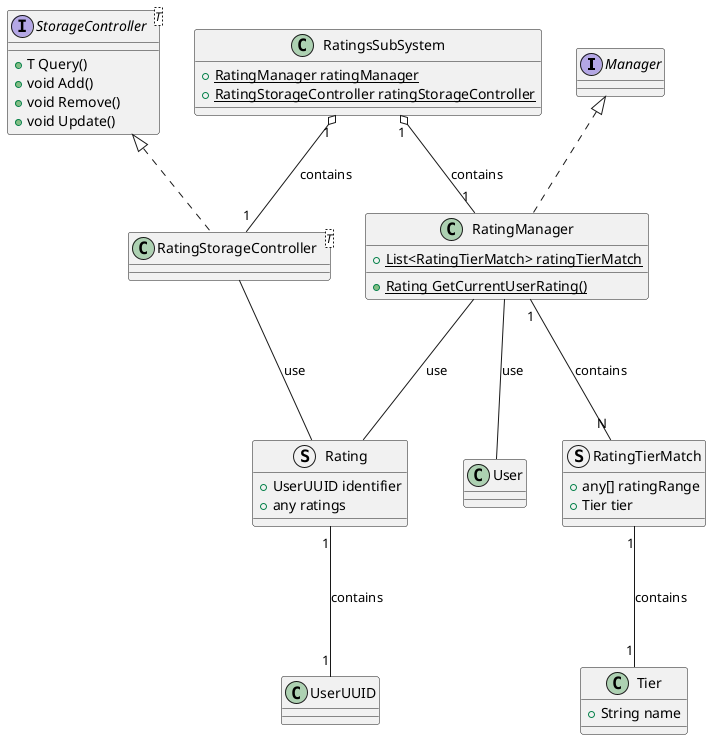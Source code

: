 @startuml
Interface Manager
Interface StorageController<T> {
    + T Query()
    + void Add()
    + void Remove()
    + void Update()
}

class Tier {
    + String name
}

struct RatingTierMatch {
    + any[] ratingRange
    + Tier tier
}
RatingTierMatch "1" --- "1" Tier : contains

struct Rating {
    + UserUUID identifier
    + any ratings
}
Rating "1" --- "1" UserUUID : contains

class RatingManager implements Manager {
    + {static} List<RatingTierMatch> ratingTierMatch
    + {static} Rating GetCurrentUserRating()
}
RatingManager "1" --- "N" RatingTierMatch : contains
RatingManager --- User : use
RatingManager --- Rating : use

class RatingStorageController<T> implements StorageController {}
RatingStorageController --- Rating : use

class RatingsSubSystem {
    + {static} RatingManager ratingManager
    + {static} RatingStorageController ratingStorageController
}

RatingsSubSystem "1" o-- "1" RatingManager : contains
RatingsSubSystem "1" o-- "1" RatingStorageController : contains

@enduml
